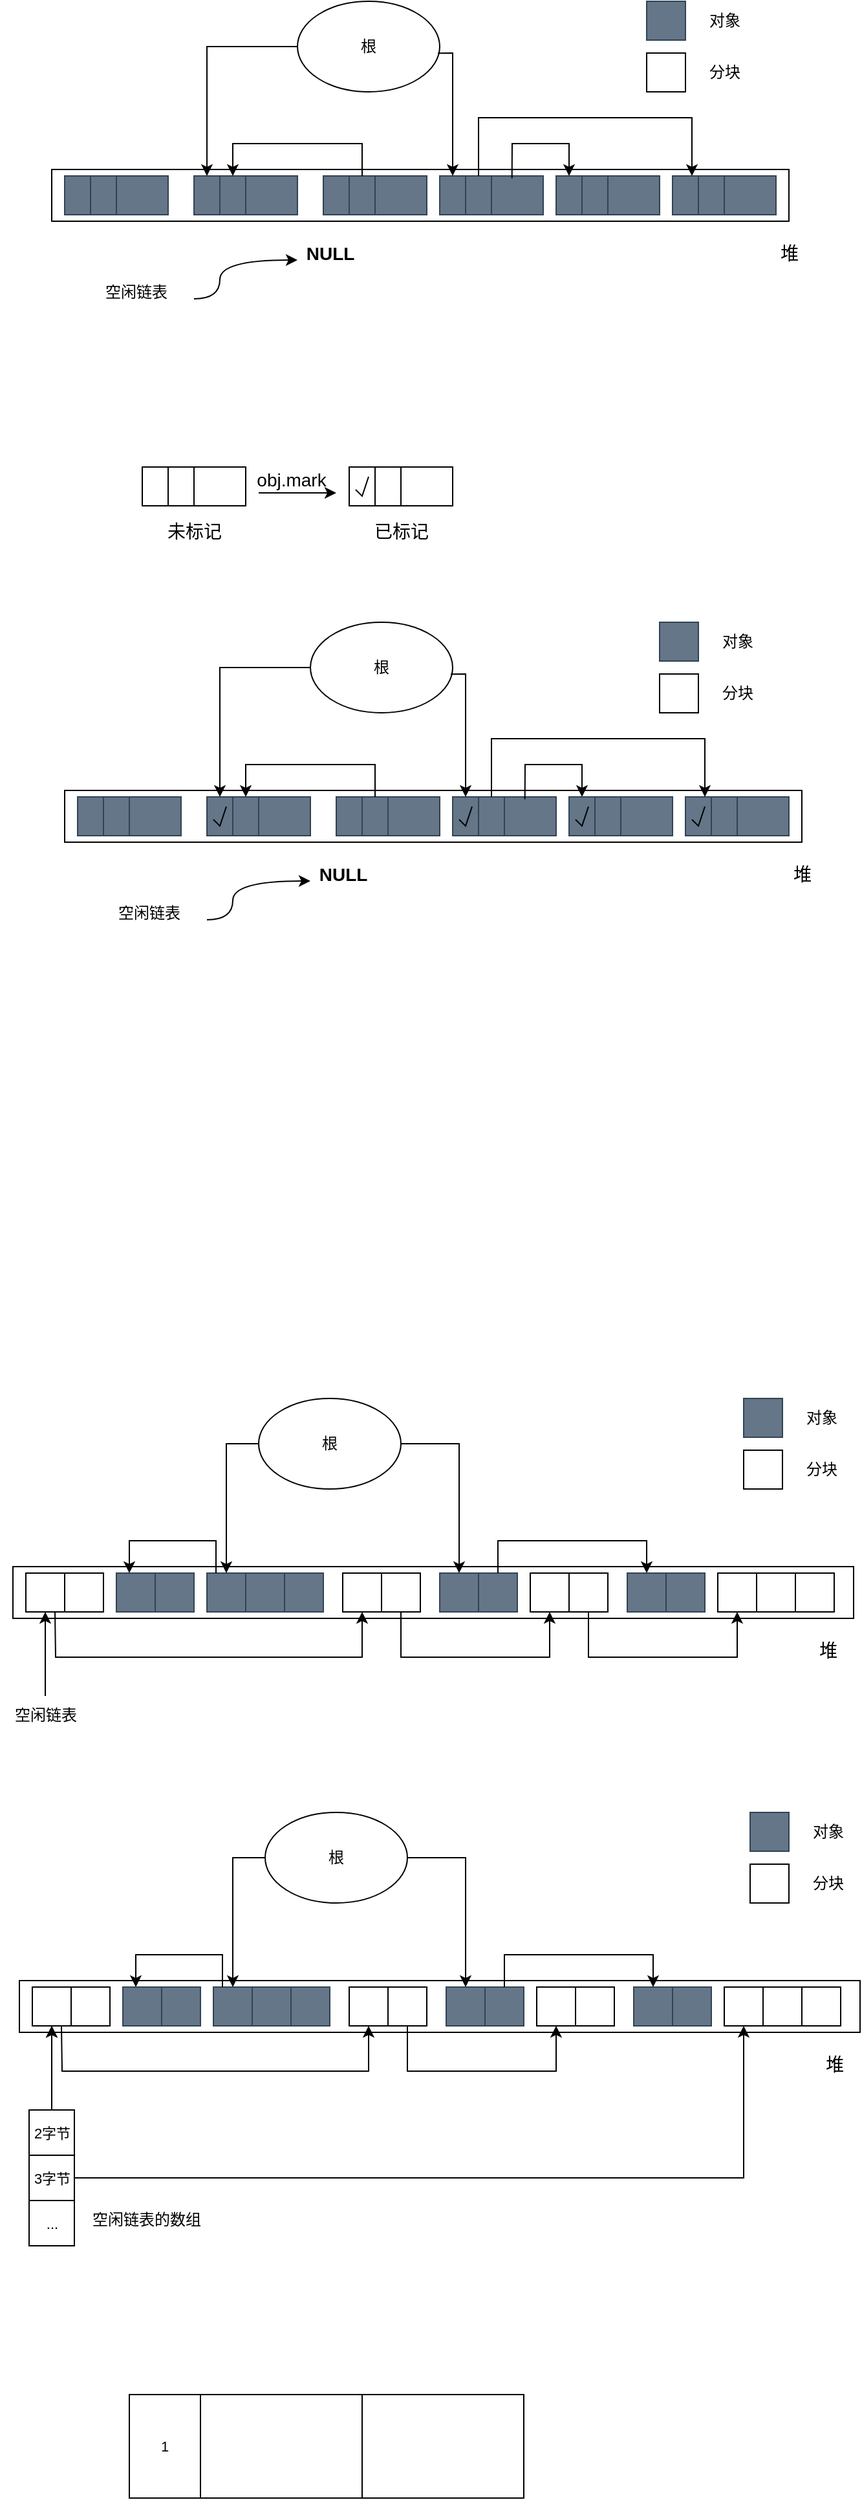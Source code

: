 <mxfile version="20.5.3" type="github">
  <diagram id="RRgYxHHAey1sjHg7hyDt" name="第 1 页">
    <mxGraphModel dx="1195" dy="1233" grid="1" gridSize="10" guides="1" tooltips="1" connect="1" arrows="1" fold="1" page="1" pageScale="1" pageWidth="827" pageHeight="1169" math="0" shadow="0">
      <root>
        <mxCell id="0" />
        <mxCell id="1" parent="0" />
        <mxCell id="UYZATlDddXoYX5fPdjOc-51" value="" style="group" parent="1" vertex="1" connectable="0">
          <mxGeometry x="80" y="330" width="590" height="240" as="geometry" />
        </mxCell>
        <mxCell id="UYZATlDddXoYX5fPdjOc-1" value="根" style="ellipse;whiteSpace=wrap;html=1;" parent="UYZATlDddXoYX5fPdjOc-51" vertex="1">
          <mxGeometry x="190" width="110" height="70" as="geometry" />
        </mxCell>
        <mxCell id="UYZATlDddXoYX5fPdjOc-2" value="" style="rounded=0;whiteSpace=wrap;html=1;" parent="UYZATlDddXoYX5fPdjOc-51" vertex="1">
          <mxGeometry y="130" width="570" height="40" as="geometry" />
        </mxCell>
        <mxCell id="UYZATlDddXoYX5fPdjOc-4" value="" style="rounded=0;whiteSpace=wrap;html=1;fillColor=#647687;fontColor=#ffffff;strokeColor=#314354;" parent="UYZATlDddXoYX5fPdjOc-51" vertex="1">
          <mxGeometry x="40" y="135" width="20" height="30" as="geometry" />
        </mxCell>
        <mxCell id="UYZATlDddXoYX5fPdjOc-6" value="" style="rounded=0;whiteSpace=wrap;html=1;fillColor=#647687;fontColor=#ffffff;strokeColor=#314354;" parent="UYZATlDddXoYX5fPdjOc-51" vertex="1">
          <mxGeometry x="20" y="135" width="20" height="30" as="geometry" />
        </mxCell>
        <mxCell id="UYZATlDddXoYX5fPdjOc-9" value="" style="group" parent="UYZATlDddXoYX5fPdjOc-51" vertex="1" connectable="0">
          <mxGeometry x="10" y="135" width="80" height="30" as="geometry" />
        </mxCell>
        <mxCell id="UYZATlDddXoYX5fPdjOc-5" value="" style="rounded=0;whiteSpace=wrap;html=1;fillColor=#647687;fontColor=#ffffff;strokeColor=#314354;" parent="UYZATlDddXoYX5fPdjOc-9" vertex="1">
          <mxGeometry x="40" width="40" height="30" as="geometry" />
        </mxCell>
        <mxCell id="UYZATlDddXoYX5fPdjOc-7" value="" style="rounded=0;whiteSpace=wrap;html=1;fillColor=#647687;fontColor=#ffffff;strokeColor=#314354;" parent="UYZATlDddXoYX5fPdjOc-9" vertex="1">
          <mxGeometry width="20" height="30" as="geometry" />
        </mxCell>
        <mxCell id="UYZATlDddXoYX5fPdjOc-8" value="" style="rounded=0;whiteSpace=wrap;html=1;fillColor=#647687;fontColor=#ffffff;strokeColor=#314354;" parent="UYZATlDddXoYX5fPdjOc-9" vertex="1">
          <mxGeometry x="20" width="20" height="30" as="geometry" />
        </mxCell>
        <mxCell id="UYZATlDddXoYX5fPdjOc-10" value="" style="group" parent="UYZATlDddXoYX5fPdjOc-51" vertex="1" connectable="0">
          <mxGeometry x="110" y="135" width="80" height="30" as="geometry" />
        </mxCell>
        <mxCell id="UYZATlDddXoYX5fPdjOc-11" value="" style="rounded=0;whiteSpace=wrap;html=1;fillColor=#647687;fontColor=#ffffff;strokeColor=#314354;" parent="UYZATlDddXoYX5fPdjOc-10" vertex="1">
          <mxGeometry x="40" width="40" height="30" as="geometry" />
        </mxCell>
        <mxCell id="UYZATlDddXoYX5fPdjOc-12" value="" style="rounded=0;whiteSpace=wrap;html=1;fillColor=#647687;fontColor=#ffffff;strokeColor=#314354;" parent="UYZATlDddXoYX5fPdjOc-10" vertex="1">
          <mxGeometry width="20" height="30" as="geometry" />
        </mxCell>
        <mxCell id="UYZATlDddXoYX5fPdjOc-13" value="" style="rounded=0;whiteSpace=wrap;html=1;fillColor=#647687;fontColor=#ffffff;strokeColor=#314354;" parent="UYZATlDddXoYX5fPdjOc-10" vertex="1">
          <mxGeometry x="20" width="20" height="30" as="geometry" />
        </mxCell>
        <mxCell id="UYZATlDddXoYX5fPdjOc-15" value="" style="endArrow=classic;html=1;rounded=0;edgeStyle=orthogonalEdgeStyle;entryX=0.5;entryY=0;entryDx=0;entryDy=0;" parent="UYZATlDddXoYX5fPdjOc-51" source="UYZATlDddXoYX5fPdjOc-1" target="UYZATlDddXoYX5fPdjOc-12" edge="1">
          <mxGeometry width="50" height="50" relative="1" as="geometry">
            <mxPoint x="110" y="40" as="sourcePoint" />
            <mxPoint x="100" y="110" as="targetPoint" />
            <Array as="points">
              <mxPoint x="120" y="35" />
            </Array>
          </mxGeometry>
        </mxCell>
        <mxCell id="UYZATlDddXoYX5fPdjOc-16" value="" style="group" parent="UYZATlDddXoYX5fPdjOc-51" vertex="1" connectable="0">
          <mxGeometry x="210" y="135" width="80" height="30" as="geometry" />
        </mxCell>
        <mxCell id="UYZATlDddXoYX5fPdjOc-17" value="" style="rounded=0;whiteSpace=wrap;html=1;fillColor=#647687;fontColor=#ffffff;strokeColor=#314354;" parent="UYZATlDddXoYX5fPdjOc-16" vertex="1">
          <mxGeometry x="40" width="40" height="30" as="geometry" />
        </mxCell>
        <mxCell id="UYZATlDddXoYX5fPdjOc-18" value="" style="rounded=0;whiteSpace=wrap;html=1;fillColor=#647687;fontColor=#ffffff;strokeColor=#314354;" parent="UYZATlDddXoYX5fPdjOc-16" vertex="1">
          <mxGeometry width="20" height="30" as="geometry" />
        </mxCell>
        <mxCell id="UYZATlDddXoYX5fPdjOc-19" value="" style="rounded=0;whiteSpace=wrap;html=1;fillColor=#647687;fontColor=#ffffff;strokeColor=#314354;" parent="UYZATlDddXoYX5fPdjOc-16" vertex="1">
          <mxGeometry x="20" width="20" height="30" as="geometry" />
        </mxCell>
        <mxCell id="UYZATlDddXoYX5fPdjOc-21" value="" style="endArrow=classic;html=1;rounded=0;edgeStyle=orthogonalEdgeStyle;entryX=0.5;entryY=0;entryDx=0;entryDy=0;" parent="UYZATlDddXoYX5fPdjOc-51" target="UYZATlDddXoYX5fPdjOc-13" edge="1">
          <mxGeometry width="50" height="50" relative="1" as="geometry">
            <mxPoint x="240" y="135" as="sourcePoint" />
            <mxPoint x="170" y="80" as="targetPoint" />
            <Array as="points">
              <mxPoint x="240" y="110" />
              <mxPoint x="140" y="110" />
            </Array>
          </mxGeometry>
        </mxCell>
        <mxCell id="UYZATlDddXoYX5fPdjOc-23" value="" style="group" parent="UYZATlDddXoYX5fPdjOc-51" vertex="1" connectable="0">
          <mxGeometry x="300" y="135" width="80" height="30" as="geometry" />
        </mxCell>
        <mxCell id="UYZATlDddXoYX5fPdjOc-24" value="" style="rounded=0;whiteSpace=wrap;html=1;fillColor=#647687;fontColor=#ffffff;strokeColor=#314354;" parent="UYZATlDddXoYX5fPdjOc-23" vertex="1">
          <mxGeometry x="40" width="40" height="30" as="geometry" />
        </mxCell>
        <mxCell id="UYZATlDddXoYX5fPdjOc-25" value="" style="rounded=0;whiteSpace=wrap;html=1;fillColor=#647687;fontColor=#ffffff;strokeColor=#314354;" parent="UYZATlDddXoYX5fPdjOc-23" vertex="1">
          <mxGeometry width="20" height="30" as="geometry" />
        </mxCell>
        <mxCell id="UYZATlDddXoYX5fPdjOc-26" value="" style="rounded=0;whiteSpace=wrap;html=1;fillColor=#647687;fontColor=#ffffff;strokeColor=#314354;" parent="UYZATlDddXoYX5fPdjOc-23" vertex="1">
          <mxGeometry x="20" width="20" height="30" as="geometry" />
        </mxCell>
        <mxCell id="UYZATlDddXoYX5fPdjOc-27" value="" style="endArrow=classic;html=1;rounded=0;exitX=0.988;exitY=0.573;exitDx=0;exitDy=0;exitPerimeter=0;entryX=0.5;entryY=0;entryDx=0;entryDy=0;" parent="UYZATlDddXoYX5fPdjOc-51" source="UYZATlDddXoYX5fPdjOc-1" target="UYZATlDddXoYX5fPdjOc-25" edge="1">
          <mxGeometry width="50" height="50" relative="1" as="geometry">
            <mxPoint x="300" y="40" as="sourcePoint" />
            <mxPoint x="340" y="120" as="targetPoint" />
            <Array as="points">
              <mxPoint x="310" y="40" />
            </Array>
          </mxGeometry>
        </mxCell>
        <mxCell id="UYZATlDddXoYX5fPdjOc-29" value="" style="group" parent="UYZATlDddXoYX5fPdjOc-51" vertex="1" connectable="0">
          <mxGeometry x="390" y="135" width="80" height="30" as="geometry" />
        </mxCell>
        <mxCell id="UYZATlDddXoYX5fPdjOc-30" value="" style="rounded=0;whiteSpace=wrap;html=1;fillColor=#647687;fontColor=#ffffff;strokeColor=#314354;" parent="UYZATlDddXoYX5fPdjOc-29" vertex="1">
          <mxGeometry x="40" width="40" height="30" as="geometry" />
        </mxCell>
        <mxCell id="UYZATlDddXoYX5fPdjOc-31" value="" style="rounded=0;whiteSpace=wrap;html=1;fillColor=#647687;fontColor=#ffffff;strokeColor=#314354;" parent="UYZATlDddXoYX5fPdjOc-29" vertex="1">
          <mxGeometry width="20" height="30" as="geometry" />
        </mxCell>
        <mxCell id="UYZATlDddXoYX5fPdjOc-32" value="" style="rounded=0;whiteSpace=wrap;html=1;fillColor=#647687;fontColor=#ffffff;strokeColor=#314354;" parent="UYZATlDddXoYX5fPdjOc-29" vertex="1">
          <mxGeometry x="20" width="20" height="30" as="geometry" />
        </mxCell>
        <mxCell id="UYZATlDddXoYX5fPdjOc-33" value="" style="endArrow=classic;html=1;rounded=0;exitX=0.396;exitY=0.057;exitDx=0;exitDy=0;exitPerimeter=0;" parent="UYZATlDddXoYX5fPdjOc-51" source="UYZATlDddXoYX5fPdjOc-24" target="UYZATlDddXoYX5fPdjOc-31" edge="1">
          <mxGeometry width="50" height="50" relative="1" as="geometry">
            <mxPoint x="350" y="120" as="sourcePoint" />
            <mxPoint x="420" y="110" as="targetPoint" />
            <Array as="points">
              <mxPoint x="356" y="110" />
              <mxPoint x="400" y="110" />
            </Array>
          </mxGeometry>
        </mxCell>
        <mxCell id="UYZATlDddXoYX5fPdjOc-36" value="" style="group" parent="UYZATlDddXoYX5fPdjOc-51" vertex="1" connectable="0">
          <mxGeometry x="480" y="135" width="80" height="30" as="geometry" />
        </mxCell>
        <mxCell id="UYZATlDddXoYX5fPdjOc-37" value="" style="rounded=0;whiteSpace=wrap;html=1;fillColor=#647687;fontColor=#ffffff;strokeColor=#314354;" parent="UYZATlDddXoYX5fPdjOc-36" vertex="1">
          <mxGeometry x="40" width="40" height="30" as="geometry" />
        </mxCell>
        <mxCell id="UYZATlDddXoYX5fPdjOc-38" value="" style="rounded=0;whiteSpace=wrap;html=1;fillColor=#647687;fontColor=#ffffff;strokeColor=#314354;" parent="UYZATlDddXoYX5fPdjOc-36" vertex="1">
          <mxGeometry width="20" height="30" as="geometry" />
        </mxCell>
        <mxCell id="UYZATlDddXoYX5fPdjOc-39" value="" style="rounded=0;whiteSpace=wrap;html=1;fillColor=#647687;fontColor=#ffffff;strokeColor=#314354;" parent="UYZATlDddXoYX5fPdjOc-36" vertex="1">
          <mxGeometry x="20" width="20" height="30" as="geometry" />
        </mxCell>
        <mxCell id="UYZATlDddXoYX5fPdjOc-40" value="" style="endArrow=classic;html=1;rounded=0;exitX=0.5;exitY=0;exitDx=0;exitDy=0;entryX=0.75;entryY=0;entryDx=0;entryDy=0;" parent="UYZATlDddXoYX5fPdjOc-51" source="UYZATlDddXoYX5fPdjOc-26" target="UYZATlDddXoYX5fPdjOc-38" edge="1">
          <mxGeometry width="50" height="50" relative="1" as="geometry">
            <mxPoint x="330" y="110" as="sourcePoint" />
            <mxPoint x="500" y="90" as="targetPoint" />
            <Array as="points">
              <mxPoint x="330" y="90" />
              <mxPoint x="495" y="90" />
            </Array>
          </mxGeometry>
        </mxCell>
        <mxCell id="UYZATlDddXoYX5fPdjOc-41" value="" style="whiteSpace=wrap;html=1;aspect=fixed;fillColor=#647687;fontColor=#ffffff;strokeColor=#314354;" parent="UYZATlDddXoYX5fPdjOc-51" vertex="1">
          <mxGeometry x="460" width="30" height="30" as="geometry" />
        </mxCell>
        <mxCell id="UYZATlDddXoYX5fPdjOc-42" value="" style="whiteSpace=wrap;html=1;aspect=fixed;" parent="UYZATlDddXoYX5fPdjOc-51" vertex="1">
          <mxGeometry x="460" y="40" width="30" height="30" as="geometry" />
        </mxCell>
        <mxCell id="UYZATlDddXoYX5fPdjOc-43" value="对象" style="text;html=1;align=center;verticalAlign=middle;resizable=0;points=[];autosize=1;strokeColor=none;fillColor=none;" parent="UYZATlDddXoYX5fPdjOc-51" vertex="1">
          <mxGeometry x="495" width="50" height="30" as="geometry" />
        </mxCell>
        <mxCell id="UYZATlDddXoYX5fPdjOc-44" value="分块" style="text;html=1;align=center;verticalAlign=middle;resizable=0;points=[];autosize=1;strokeColor=none;fillColor=none;" parent="UYZATlDddXoYX5fPdjOc-51" vertex="1">
          <mxGeometry x="495" y="40" width="50" height="30" as="geometry" />
        </mxCell>
        <mxCell id="UYZATlDddXoYX5fPdjOc-45" value="空闲链表" style="text;html=1;align=center;verticalAlign=middle;resizable=0;points=[];autosize=1;strokeColor=none;fillColor=none;" parent="UYZATlDddXoYX5fPdjOc-51" vertex="1">
          <mxGeometry x="30" y="210" width="70" height="30" as="geometry" />
        </mxCell>
        <mxCell id="UYZATlDddXoYX5fPdjOc-48" value="" style="endArrow=classic;html=1;rounded=0;edgeStyle=orthogonalEdgeStyle;curved=1;" parent="UYZATlDddXoYX5fPdjOc-51" edge="1">
          <mxGeometry width="50" height="50" relative="1" as="geometry">
            <mxPoint x="110" y="230" as="sourcePoint" />
            <mxPoint x="190" y="200" as="targetPoint" />
            <Array as="points">
              <mxPoint x="130" y="230" />
              <mxPoint x="130" y="200" />
            </Array>
          </mxGeometry>
        </mxCell>
        <mxCell id="UYZATlDddXoYX5fPdjOc-49" value="NULL" style="text;html=1;align=center;verticalAlign=middle;resizable=0;points=[];autosize=1;strokeColor=none;fillColor=none;fontSize=14;fontStyle=1" parent="UYZATlDddXoYX5fPdjOc-51" vertex="1">
          <mxGeometry x="185" y="180" width="60" height="30" as="geometry" />
        </mxCell>
        <mxCell id="UYZATlDddXoYX5fPdjOc-50" value="堆" style="text;html=1;align=center;verticalAlign=middle;resizable=0;points=[];autosize=1;strokeColor=none;fillColor=none;fontSize=14;" parent="UYZATlDddXoYX5fPdjOc-51" vertex="1">
          <mxGeometry x="550" y="180" width="40" height="30" as="geometry" />
        </mxCell>
        <mxCell id="UYZATlDddXoYX5fPdjOc-54" value="" style="group" parent="1" vertex="1" connectable="0">
          <mxGeometry x="150" y="690" width="80" height="30" as="geometry" />
        </mxCell>
        <mxCell id="UYZATlDddXoYX5fPdjOc-55" value="" style="rounded=0;whiteSpace=wrap;html=1;" parent="UYZATlDddXoYX5fPdjOc-54" vertex="1">
          <mxGeometry x="40" width="40" height="30" as="geometry" />
        </mxCell>
        <mxCell id="UYZATlDddXoYX5fPdjOc-56" value="" style="rounded=0;whiteSpace=wrap;html=1;" parent="UYZATlDddXoYX5fPdjOc-54" vertex="1">
          <mxGeometry width="20" height="30" as="geometry" />
        </mxCell>
        <mxCell id="UYZATlDddXoYX5fPdjOc-57" value="" style="rounded=0;whiteSpace=wrap;html=1;" parent="UYZATlDddXoYX5fPdjOc-54" vertex="1">
          <mxGeometry x="20" width="20" height="30" as="geometry" />
        </mxCell>
        <mxCell id="UYZATlDddXoYX5fPdjOc-58" value="" style="group" parent="1" vertex="1" connectable="0">
          <mxGeometry x="310" y="690" width="80" height="30" as="geometry" />
        </mxCell>
        <mxCell id="UYZATlDddXoYX5fPdjOc-59" value="" style="rounded=0;whiteSpace=wrap;html=1;" parent="UYZATlDddXoYX5fPdjOc-58" vertex="1">
          <mxGeometry x="40" width="40" height="30" as="geometry" />
        </mxCell>
        <mxCell id="UYZATlDddXoYX5fPdjOc-60" value="" style="rounded=0;whiteSpace=wrap;html=1;" parent="UYZATlDddXoYX5fPdjOc-58" vertex="1">
          <mxGeometry width="20" height="30" as="geometry" />
        </mxCell>
        <mxCell id="UYZATlDddXoYX5fPdjOc-61" value="" style="rounded=0;whiteSpace=wrap;html=1;" parent="UYZATlDddXoYX5fPdjOc-58" vertex="1">
          <mxGeometry x="20" width="20" height="30" as="geometry" />
        </mxCell>
        <mxCell id="UYZATlDddXoYX5fPdjOc-71" value="" style="endArrow=none;html=1;rounded=0;fontSize=14;" parent="UYZATlDddXoYX5fPdjOc-58" edge="1">
          <mxGeometry width="50" height="50" relative="1" as="geometry">
            <mxPoint x="5" y="17.5" as="sourcePoint" />
            <mxPoint x="15" y="7.5" as="targetPoint" />
            <Array as="points">
              <mxPoint x="10" y="22.5" />
            </Array>
          </mxGeometry>
        </mxCell>
        <mxCell id="UYZATlDddXoYX5fPdjOc-64" value="" style="endArrow=classic;html=1;rounded=0;fontSize=14;curved=1;" parent="1" edge="1">
          <mxGeometry width="50" height="50" relative="1" as="geometry">
            <mxPoint x="240" y="710" as="sourcePoint" />
            <mxPoint x="300" y="710" as="targetPoint" />
          </mxGeometry>
        </mxCell>
        <mxCell id="UYZATlDddXoYX5fPdjOc-65" value="obj.mark" style="text;html=1;align=center;verticalAlign=middle;resizable=0;points=[];autosize=1;strokeColor=none;fillColor=none;fontSize=14;" parent="1" vertex="1">
          <mxGeometry x="225" y="685" width="80" height="30" as="geometry" />
        </mxCell>
        <mxCell id="UYZATlDddXoYX5fPdjOc-78" value="未标记" style="text;html=1;align=center;verticalAlign=middle;resizable=0;points=[];autosize=1;strokeColor=none;fillColor=none;fontSize=14;fontFamily=Helvetica;fontColor=default;" parent="1" vertex="1">
          <mxGeometry x="155" y="725" width="70" height="30" as="geometry" />
        </mxCell>
        <mxCell id="UYZATlDddXoYX5fPdjOc-79" value="已标记" style="text;html=1;align=center;verticalAlign=middle;resizable=0;points=[];autosize=1;strokeColor=none;fillColor=none;fontSize=14;fontFamily=Helvetica;fontColor=default;" parent="1" vertex="1">
          <mxGeometry x="315" y="725" width="70" height="30" as="geometry" />
        </mxCell>
        <mxCell id="UYZATlDddXoYX5fPdjOc-80" value="" style="group" parent="1" vertex="1" connectable="0">
          <mxGeometry x="90" y="810" width="590" height="240" as="geometry" />
        </mxCell>
        <mxCell id="UYZATlDddXoYX5fPdjOc-81" value="根" style="ellipse;whiteSpace=wrap;html=1;" parent="UYZATlDddXoYX5fPdjOc-80" vertex="1">
          <mxGeometry x="190" width="110" height="70" as="geometry" />
        </mxCell>
        <mxCell id="UYZATlDddXoYX5fPdjOc-82" value="" style="rounded=0;whiteSpace=wrap;html=1;" parent="UYZATlDddXoYX5fPdjOc-80" vertex="1">
          <mxGeometry y="130" width="570" height="40" as="geometry" />
        </mxCell>
        <mxCell id="UYZATlDddXoYX5fPdjOc-83" value="" style="rounded=0;whiteSpace=wrap;html=1;fillColor=#647687;fontColor=#ffffff;strokeColor=#314354;" parent="UYZATlDddXoYX5fPdjOc-80" vertex="1">
          <mxGeometry x="40" y="135" width="20" height="30" as="geometry" />
        </mxCell>
        <mxCell id="UYZATlDddXoYX5fPdjOc-84" value="" style="rounded=0;whiteSpace=wrap;html=1;fillColor=#647687;fontColor=#ffffff;strokeColor=#314354;" parent="UYZATlDddXoYX5fPdjOc-80" vertex="1">
          <mxGeometry x="20" y="135" width="20" height="30" as="geometry" />
        </mxCell>
        <mxCell id="UYZATlDddXoYX5fPdjOc-85" value="" style="group" parent="UYZATlDddXoYX5fPdjOc-80" vertex="1" connectable="0">
          <mxGeometry x="10" y="135" width="80" height="30" as="geometry" />
        </mxCell>
        <mxCell id="UYZATlDddXoYX5fPdjOc-86" value="" style="rounded=0;whiteSpace=wrap;html=1;fillColor=#647687;fontColor=#ffffff;strokeColor=#314354;" parent="UYZATlDddXoYX5fPdjOc-85" vertex="1">
          <mxGeometry x="40" width="40" height="30" as="geometry" />
        </mxCell>
        <mxCell id="UYZATlDddXoYX5fPdjOc-87" value="" style="rounded=0;whiteSpace=wrap;html=1;fillColor=#647687;fontColor=#ffffff;strokeColor=#314354;" parent="UYZATlDddXoYX5fPdjOc-85" vertex="1">
          <mxGeometry width="20" height="30" as="geometry" />
        </mxCell>
        <mxCell id="UYZATlDddXoYX5fPdjOc-88" value="" style="rounded=0;whiteSpace=wrap;html=1;fillColor=#647687;fontColor=#ffffff;strokeColor=#314354;" parent="UYZATlDddXoYX5fPdjOc-85" vertex="1">
          <mxGeometry x="20" width="20" height="30" as="geometry" />
        </mxCell>
        <mxCell id="UYZATlDddXoYX5fPdjOc-89" value="" style="group" parent="UYZATlDddXoYX5fPdjOc-80" vertex="1" connectable="0">
          <mxGeometry x="110" y="135" width="80" height="30" as="geometry" />
        </mxCell>
        <mxCell id="UYZATlDddXoYX5fPdjOc-90" value="" style="rounded=0;whiteSpace=wrap;html=1;fillColor=#647687;fontColor=#ffffff;strokeColor=#314354;" parent="UYZATlDddXoYX5fPdjOc-89" vertex="1">
          <mxGeometry x="40" width="40" height="30" as="geometry" />
        </mxCell>
        <mxCell id="UYZATlDddXoYX5fPdjOc-91" value="" style="rounded=0;whiteSpace=wrap;html=1;fillColor=#647687;fontColor=#ffffff;strokeColor=#314354;" parent="UYZATlDddXoYX5fPdjOc-89" vertex="1">
          <mxGeometry width="20" height="30" as="geometry" />
        </mxCell>
        <mxCell id="UYZATlDddXoYX5fPdjOc-92" value="" style="rounded=0;whiteSpace=wrap;html=1;fillColor=#647687;fontColor=#ffffff;strokeColor=#314354;" parent="UYZATlDddXoYX5fPdjOc-89" vertex="1">
          <mxGeometry x="20" width="20" height="30" as="geometry" />
        </mxCell>
        <mxCell id="UYZATlDddXoYX5fPdjOc-165" value="" style="endArrow=none;html=1;rounded=0;fontSize=14;" parent="UYZATlDddXoYX5fPdjOc-89" edge="1">
          <mxGeometry width="50" height="50" relative="1" as="geometry">
            <mxPoint x="5" y="17.5" as="sourcePoint" />
            <mxPoint x="15" y="7.5" as="targetPoint" />
            <Array as="points">
              <mxPoint x="10" y="22.5" />
            </Array>
          </mxGeometry>
        </mxCell>
        <mxCell id="UYZATlDddXoYX5fPdjOc-93" value="" style="endArrow=classic;html=1;rounded=0;edgeStyle=orthogonalEdgeStyle;entryX=0.5;entryY=0;entryDx=0;entryDy=0;" parent="UYZATlDddXoYX5fPdjOc-80" source="UYZATlDddXoYX5fPdjOc-81" target="UYZATlDddXoYX5fPdjOc-91" edge="1">
          <mxGeometry width="50" height="50" relative="1" as="geometry">
            <mxPoint x="110" y="40" as="sourcePoint" />
            <mxPoint x="100" y="110" as="targetPoint" />
            <Array as="points">
              <mxPoint x="120" y="35" />
            </Array>
          </mxGeometry>
        </mxCell>
        <mxCell id="UYZATlDddXoYX5fPdjOc-94" value="" style="group" parent="UYZATlDddXoYX5fPdjOc-80" vertex="1" connectable="0">
          <mxGeometry x="210" y="135" width="80" height="30" as="geometry" />
        </mxCell>
        <mxCell id="UYZATlDddXoYX5fPdjOc-95" value="" style="rounded=0;whiteSpace=wrap;html=1;fillColor=#647687;fontColor=#ffffff;strokeColor=#314354;" parent="UYZATlDddXoYX5fPdjOc-94" vertex="1">
          <mxGeometry x="40" width="40" height="30" as="geometry" />
        </mxCell>
        <mxCell id="UYZATlDddXoYX5fPdjOc-96" value="" style="rounded=0;whiteSpace=wrap;html=1;fillColor=#647687;fontColor=#ffffff;strokeColor=#314354;" parent="UYZATlDddXoYX5fPdjOc-94" vertex="1">
          <mxGeometry width="20" height="30" as="geometry" />
        </mxCell>
        <mxCell id="UYZATlDddXoYX5fPdjOc-97" value="" style="rounded=0;whiteSpace=wrap;html=1;fillColor=#647687;fontColor=#ffffff;strokeColor=#314354;" parent="UYZATlDddXoYX5fPdjOc-94" vertex="1">
          <mxGeometry x="20" width="20" height="30" as="geometry" />
        </mxCell>
        <mxCell id="UYZATlDddXoYX5fPdjOc-98" value="" style="endArrow=classic;html=1;rounded=0;edgeStyle=orthogonalEdgeStyle;entryX=0.5;entryY=0;entryDx=0;entryDy=0;" parent="UYZATlDddXoYX5fPdjOc-80" target="UYZATlDddXoYX5fPdjOc-92" edge="1">
          <mxGeometry width="50" height="50" relative="1" as="geometry">
            <mxPoint x="240" y="135" as="sourcePoint" />
            <mxPoint x="170" y="80" as="targetPoint" />
            <Array as="points">
              <mxPoint x="240" y="110" />
              <mxPoint x="140" y="110" />
            </Array>
          </mxGeometry>
        </mxCell>
        <mxCell id="UYZATlDddXoYX5fPdjOc-99" value="" style="group" parent="UYZATlDddXoYX5fPdjOc-80" vertex="1" connectable="0">
          <mxGeometry x="300" y="135" width="80" height="30" as="geometry" />
        </mxCell>
        <mxCell id="UYZATlDddXoYX5fPdjOc-100" value="" style="rounded=0;whiteSpace=wrap;html=1;fillColor=#647687;fontColor=#ffffff;strokeColor=#314354;" parent="UYZATlDddXoYX5fPdjOc-99" vertex="1">
          <mxGeometry x="40" width="40" height="30" as="geometry" />
        </mxCell>
        <mxCell id="UYZATlDddXoYX5fPdjOc-101" value="" style="rounded=0;whiteSpace=wrap;html=1;fillColor=#647687;fontColor=#ffffff;strokeColor=#314354;" parent="UYZATlDddXoYX5fPdjOc-99" vertex="1">
          <mxGeometry width="20" height="30" as="geometry" />
        </mxCell>
        <mxCell id="UYZATlDddXoYX5fPdjOc-102" value="" style="rounded=0;whiteSpace=wrap;html=1;fillColor=#647687;fontColor=#ffffff;strokeColor=#314354;" parent="UYZATlDddXoYX5fPdjOc-99" vertex="1">
          <mxGeometry x="20" width="20" height="30" as="geometry" />
        </mxCell>
        <mxCell id="UYZATlDddXoYX5fPdjOc-168" value="" style="endArrow=none;html=1;rounded=0;fontSize=14;" parent="UYZATlDddXoYX5fPdjOc-99" edge="1">
          <mxGeometry width="50" height="50" relative="1" as="geometry">
            <mxPoint x="5" y="17.5" as="sourcePoint" />
            <mxPoint x="15" y="7.5" as="targetPoint" />
            <Array as="points">
              <mxPoint x="10" y="22.5" />
            </Array>
          </mxGeometry>
        </mxCell>
        <mxCell id="UYZATlDddXoYX5fPdjOc-103" value="" style="endArrow=classic;html=1;rounded=0;exitX=0.988;exitY=0.573;exitDx=0;exitDy=0;exitPerimeter=0;entryX=0.5;entryY=0;entryDx=0;entryDy=0;" parent="UYZATlDddXoYX5fPdjOc-80" source="UYZATlDddXoYX5fPdjOc-81" target="UYZATlDddXoYX5fPdjOc-101" edge="1">
          <mxGeometry width="50" height="50" relative="1" as="geometry">
            <mxPoint x="300" y="40" as="sourcePoint" />
            <mxPoint x="340" y="120" as="targetPoint" />
            <Array as="points">
              <mxPoint x="310" y="40" />
            </Array>
          </mxGeometry>
        </mxCell>
        <mxCell id="UYZATlDddXoYX5fPdjOc-104" value="" style="group" parent="UYZATlDddXoYX5fPdjOc-80" vertex="1" connectable="0">
          <mxGeometry x="390" y="135" width="80" height="30" as="geometry" />
        </mxCell>
        <mxCell id="UYZATlDddXoYX5fPdjOc-105" value="" style="rounded=0;whiteSpace=wrap;html=1;fillColor=#647687;fontColor=#ffffff;strokeColor=#314354;" parent="UYZATlDddXoYX5fPdjOc-104" vertex="1">
          <mxGeometry x="40" width="40" height="30" as="geometry" />
        </mxCell>
        <mxCell id="UYZATlDddXoYX5fPdjOc-106" value="" style="rounded=0;whiteSpace=wrap;html=1;fillColor=#647687;fontColor=#ffffff;strokeColor=#314354;" parent="UYZATlDddXoYX5fPdjOc-104" vertex="1">
          <mxGeometry width="20" height="30" as="geometry" />
        </mxCell>
        <mxCell id="UYZATlDddXoYX5fPdjOc-107" value="" style="rounded=0;whiteSpace=wrap;html=1;fillColor=#647687;fontColor=#ffffff;strokeColor=#314354;" parent="UYZATlDddXoYX5fPdjOc-104" vertex="1">
          <mxGeometry x="20" width="20" height="30" as="geometry" />
        </mxCell>
        <mxCell id="UYZATlDddXoYX5fPdjOc-169" value="" style="endArrow=none;html=1;rounded=0;fontSize=14;" parent="UYZATlDddXoYX5fPdjOc-104" edge="1">
          <mxGeometry width="50" height="50" relative="1" as="geometry">
            <mxPoint x="5" y="17.5" as="sourcePoint" />
            <mxPoint x="15" y="7.5" as="targetPoint" />
            <Array as="points">
              <mxPoint x="10" y="22.5" />
            </Array>
          </mxGeometry>
        </mxCell>
        <mxCell id="UYZATlDddXoYX5fPdjOc-108" value="" style="endArrow=classic;html=1;rounded=0;exitX=0.396;exitY=0.057;exitDx=0;exitDy=0;exitPerimeter=0;" parent="UYZATlDddXoYX5fPdjOc-80" source="UYZATlDddXoYX5fPdjOc-100" target="UYZATlDddXoYX5fPdjOc-106" edge="1">
          <mxGeometry width="50" height="50" relative="1" as="geometry">
            <mxPoint x="350" y="120" as="sourcePoint" />
            <mxPoint x="420" y="110" as="targetPoint" />
            <Array as="points">
              <mxPoint x="356" y="110" />
              <mxPoint x="400" y="110" />
            </Array>
          </mxGeometry>
        </mxCell>
        <mxCell id="UYZATlDddXoYX5fPdjOc-109" value="" style="group" parent="UYZATlDddXoYX5fPdjOc-80" vertex="1" connectable="0">
          <mxGeometry x="480" y="135" width="80" height="30" as="geometry" />
        </mxCell>
        <mxCell id="UYZATlDddXoYX5fPdjOc-110" value="" style="rounded=0;whiteSpace=wrap;html=1;fillColor=#647687;fontColor=#ffffff;strokeColor=#314354;" parent="UYZATlDddXoYX5fPdjOc-109" vertex="1">
          <mxGeometry x="40" width="40" height="30" as="geometry" />
        </mxCell>
        <mxCell id="UYZATlDddXoYX5fPdjOc-111" value="" style="rounded=0;whiteSpace=wrap;html=1;fillColor=#647687;fontColor=#ffffff;strokeColor=#314354;" parent="UYZATlDddXoYX5fPdjOc-109" vertex="1">
          <mxGeometry width="20" height="30" as="geometry" />
        </mxCell>
        <mxCell id="UYZATlDddXoYX5fPdjOc-112" value="" style="rounded=0;whiteSpace=wrap;html=1;fillColor=#647687;fontColor=#ffffff;strokeColor=#314354;" parent="UYZATlDddXoYX5fPdjOc-109" vertex="1">
          <mxGeometry x="20" width="20" height="30" as="geometry" />
        </mxCell>
        <mxCell id="UYZATlDddXoYX5fPdjOc-171" value="" style="endArrow=none;html=1;rounded=0;fontSize=14;" parent="UYZATlDddXoYX5fPdjOc-109" edge="1">
          <mxGeometry width="50" height="50" relative="1" as="geometry">
            <mxPoint x="5" y="17.5" as="sourcePoint" />
            <mxPoint x="15" y="7.5" as="targetPoint" />
            <Array as="points">
              <mxPoint x="10" y="22.5" />
            </Array>
          </mxGeometry>
        </mxCell>
        <mxCell id="UYZATlDddXoYX5fPdjOc-113" value="" style="endArrow=classic;html=1;rounded=0;exitX=0.5;exitY=0;exitDx=0;exitDy=0;entryX=0.75;entryY=0;entryDx=0;entryDy=0;" parent="UYZATlDddXoYX5fPdjOc-80" source="UYZATlDddXoYX5fPdjOc-102" target="UYZATlDddXoYX5fPdjOc-111" edge="1">
          <mxGeometry width="50" height="50" relative="1" as="geometry">
            <mxPoint x="330" y="110" as="sourcePoint" />
            <mxPoint x="500" y="90" as="targetPoint" />
            <Array as="points">
              <mxPoint x="330" y="90" />
              <mxPoint x="495" y="90" />
            </Array>
          </mxGeometry>
        </mxCell>
        <mxCell id="UYZATlDddXoYX5fPdjOc-114" value="" style="whiteSpace=wrap;html=1;aspect=fixed;fillColor=#647687;fontColor=#ffffff;strokeColor=#314354;" parent="UYZATlDddXoYX5fPdjOc-80" vertex="1">
          <mxGeometry x="460" width="30" height="30" as="geometry" />
        </mxCell>
        <mxCell id="UYZATlDddXoYX5fPdjOc-115" value="" style="whiteSpace=wrap;html=1;aspect=fixed;" parent="UYZATlDddXoYX5fPdjOc-80" vertex="1">
          <mxGeometry x="460" y="40" width="30" height="30" as="geometry" />
        </mxCell>
        <mxCell id="UYZATlDddXoYX5fPdjOc-116" value="对象" style="text;html=1;align=center;verticalAlign=middle;resizable=0;points=[];autosize=1;strokeColor=none;fillColor=none;" parent="UYZATlDddXoYX5fPdjOc-80" vertex="1">
          <mxGeometry x="495" width="50" height="30" as="geometry" />
        </mxCell>
        <mxCell id="UYZATlDddXoYX5fPdjOc-117" value="分块" style="text;html=1;align=center;verticalAlign=middle;resizable=0;points=[];autosize=1;strokeColor=none;fillColor=none;" parent="UYZATlDddXoYX5fPdjOc-80" vertex="1">
          <mxGeometry x="495" y="40" width="50" height="30" as="geometry" />
        </mxCell>
        <mxCell id="UYZATlDddXoYX5fPdjOc-118" value="空闲链表" style="text;html=1;align=center;verticalAlign=middle;resizable=0;points=[];autosize=1;strokeColor=none;fillColor=none;" parent="UYZATlDddXoYX5fPdjOc-80" vertex="1">
          <mxGeometry x="30" y="210" width="70" height="30" as="geometry" />
        </mxCell>
        <mxCell id="UYZATlDddXoYX5fPdjOc-119" value="" style="endArrow=classic;html=1;rounded=0;edgeStyle=orthogonalEdgeStyle;curved=1;" parent="UYZATlDddXoYX5fPdjOc-80" edge="1">
          <mxGeometry width="50" height="50" relative="1" as="geometry">
            <mxPoint x="110" y="230" as="sourcePoint" />
            <mxPoint x="190" y="200" as="targetPoint" />
            <Array as="points">
              <mxPoint x="130" y="230" />
              <mxPoint x="130" y="200" />
            </Array>
          </mxGeometry>
        </mxCell>
        <mxCell id="UYZATlDddXoYX5fPdjOc-120" value="NULL" style="text;html=1;align=center;verticalAlign=middle;resizable=0;points=[];autosize=1;strokeColor=none;fillColor=none;fontSize=14;fontStyle=1" parent="UYZATlDddXoYX5fPdjOc-80" vertex="1">
          <mxGeometry x="185" y="180" width="60" height="30" as="geometry" />
        </mxCell>
        <mxCell id="UYZATlDddXoYX5fPdjOc-121" value="堆" style="text;html=1;align=center;verticalAlign=middle;resizable=0;points=[];autosize=1;strokeColor=none;fillColor=none;fontSize=14;" parent="UYZATlDddXoYX5fPdjOc-80" vertex="1">
          <mxGeometry x="550" y="180" width="40" height="30" as="geometry" />
        </mxCell>
        <mxCell id="Y4ocXsX5B76MQ6392rCG-85" value="" style="group" vertex="1" connectable="0" parent="1">
          <mxGeometry x="40" y="1410" width="660" height="260" as="geometry" />
        </mxCell>
        <mxCell id="Y4ocXsX5B76MQ6392rCG-2" value="根" style="ellipse;whiteSpace=wrap;html=1;" vertex="1" parent="Y4ocXsX5B76MQ6392rCG-85">
          <mxGeometry x="200" width="110" height="70" as="geometry" />
        </mxCell>
        <mxCell id="Y4ocXsX5B76MQ6392rCG-3" value="" style="rounded=0;whiteSpace=wrap;html=1;" vertex="1" parent="Y4ocXsX5B76MQ6392rCG-85">
          <mxGeometry x="10" y="130" width="650" height="40" as="geometry" />
        </mxCell>
        <mxCell id="Y4ocXsX5B76MQ6392rCG-4" value="" style="rounded=0;whiteSpace=wrap;html=1;" vertex="1" parent="Y4ocXsX5B76MQ6392rCG-85">
          <mxGeometry x="50" y="135" width="30" height="30" as="geometry" />
        </mxCell>
        <mxCell id="Y4ocXsX5B76MQ6392rCG-5" value="" style="rounded=0;whiteSpace=wrap;html=1;" vertex="1" parent="Y4ocXsX5B76MQ6392rCG-85">
          <mxGeometry x="20" y="135" width="30" height="30" as="geometry" />
        </mxCell>
        <mxCell id="Y4ocXsX5B76MQ6392rCG-35" value="" style="whiteSpace=wrap;html=1;aspect=fixed;fillColor=#647687;fontColor=#ffffff;strokeColor=#314354;" vertex="1" parent="Y4ocXsX5B76MQ6392rCG-85">
          <mxGeometry x="575" width="30" height="30" as="geometry" />
        </mxCell>
        <mxCell id="Y4ocXsX5B76MQ6392rCG-36" value="" style="whiteSpace=wrap;html=1;aspect=fixed;" vertex="1" parent="Y4ocXsX5B76MQ6392rCG-85">
          <mxGeometry x="575" y="40" width="30" height="30" as="geometry" />
        </mxCell>
        <mxCell id="Y4ocXsX5B76MQ6392rCG-37" value="对象" style="text;html=1;align=center;verticalAlign=middle;resizable=0;points=[];autosize=1;strokeColor=none;fillColor=none;" vertex="1" parent="Y4ocXsX5B76MQ6392rCG-85">
          <mxGeometry x="610" width="50" height="30" as="geometry" />
        </mxCell>
        <mxCell id="Y4ocXsX5B76MQ6392rCG-38" value="分块" style="text;html=1;align=center;verticalAlign=middle;resizable=0;points=[];autosize=1;strokeColor=none;fillColor=none;" vertex="1" parent="Y4ocXsX5B76MQ6392rCG-85">
          <mxGeometry x="610" y="40" width="50" height="30" as="geometry" />
        </mxCell>
        <mxCell id="Y4ocXsX5B76MQ6392rCG-70" value="" style="edgeStyle=orthogonalEdgeStyle;rounded=0;orthogonalLoop=1;jettySize=auto;html=1;entryX=0.5;entryY=1;entryDx=0;entryDy=0;" edge="1" parent="Y4ocXsX5B76MQ6392rCG-85" source="Y4ocXsX5B76MQ6392rCG-39" target="Y4ocXsX5B76MQ6392rCG-5">
          <mxGeometry relative="1" as="geometry">
            <mxPoint x="35" y="170" as="targetPoint" />
          </mxGeometry>
        </mxCell>
        <mxCell id="Y4ocXsX5B76MQ6392rCG-39" value="空闲链表" style="text;html=1;align=center;verticalAlign=middle;resizable=0;points=[];autosize=1;strokeColor=none;fillColor=none;" vertex="1" parent="Y4ocXsX5B76MQ6392rCG-85">
          <mxGeometry y="230" width="70" height="30" as="geometry" />
        </mxCell>
        <mxCell id="Y4ocXsX5B76MQ6392rCG-42" value="堆" style="text;html=1;align=center;verticalAlign=middle;resizable=0;points=[];autosize=1;strokeColor=none;fillColor=none;fontSize=14;" vertex="1" parent="Y4ocXsX5B76MQ6392rCG-85">
          <mxGeometry x="620" y="180" width="40" height="30" as="geometry" />
        </mxCell>
        <mxCell id="Y4ocXsX5B76MQ6392rCG-45" value="" style="rounded=0;whiteSpace=wrap;html=1;fillColor=#647687;fontColor=#ffffff;strokeColor=#314354;" vertex="1" parent="Y4ocXsX5B76MQ6392rCG-85">
          <mxGeometry x="120" y="135.0" width="30" height="30" as="geometry" />
        </mxCell>
        <mxCell id="Y4ocXsX5B76MQ6392rCG-46" value="" style="rounded=0;whiteSpace=wrap;html=1;fillColor=#647687;fontColor=#ffffff;strokeColor=#314354;" vertex="1" parent="Y4ocXsX5B76MQ6392rCG-85">
          <mxGeometry x="90" y="135.0" width="30" height="30" as="geometry" />
        </mxCell>
        <mxCell id="Y4ocXsX5B76MQ6392rCG-50" value="" style="group" vertex="1" connectable="0" parent="Y4ocXsX5B76MQ6392rCG-85">
          <mxGeometry x="160" y="135.0" width="90" height="30" as="geometry" />
        </mxCell>
        <mxCell id="Y4ocXsX5B76MQ6392rCG-47" value="" style="rounded=0;whiteSpace=wrap;html=1;fillColor=#647687;fontColor=#ffffff;strokeColor=#314354;" vertex="1" parent="Y4ocXsX5B76MQ6392rCG-50">
          <mxGeometry x="30" width="30" height="30" as="geometry" />
        </mxCell>
        <mxCell id="Y4ocXsX5B76MQ6392rCG-48" value="" style="rounded=0;whiteSpace=wrap;html=1;fillColor=#647687;fontColor=#ffffff;strokeColor=#314354;" vertex="1" parent="Y4ocXsX5B76MQ6392rCG-50">
          <mxGeometry width="30" height="30" as="geometry" />
        </mxCell>
        <mxCell id="Y4ocXsX5B76MQ6392rCG-49" value="" style="rounded=0;whiteSpace=wrap;html=1;fillColor=#647687;fontColor=#ffffff;strokeColor=#314354;" vertex="1" parent="Y4ocXsX5B76MQ6392rCG-50">
          <mxGeometry x="60" width="30" height="30" as="geometry" />
        </mxCell>
        <mxCell id="Y4ocXsX5B76MQ6392rCG-51" value="" style="rounded=0;whiteSpace=wrap;html=1;" vertex="1" parent="Y4ocXsX5B76MQ6392rCG-85">
          <mxGeometry x="295" y="135" width="30" height="30" as="geometry" />
        </mxCell>
        <mxCell id="Y4ocXsX5B76MQ6392rCG-52" value="" style="rounded=0;whiteSpace=wrap;html=1;" vertex="1" parent="Y4ocXsX5B76MQ6392rCG-85">
          <mxGeometry x="265" y="135" width="30" height="30" as="geometry" />
        </mxCell>
        <mxCell id="Y4ocXsX5B76MQ6392rCG-53" value="" style="rounded=0;whiteSpace=wrap;html=1;fillColor=#647687;fontColor=#ffffff;strokeColor=#314354;" vertex="1" parent="Y4ocXsX5B76MQ6392rCG-85">
          <mxGeometry x="370" y="135.0" width="30" height="30" as="geometry" />
        </mxCell>
        <mxCell id="Y4ocXsX5B76MQ6392rCG-54" value="" style="rounded=0;whiteSpace=wrap;html=1;fillColor=#647687;fontColor=#ffffff;strokeColor=#314354;" vertex="1" parent="Y4ocXsX5B76MQ6392rCG-85">
          <mxGeometry x="340" y="135.0" width="30" height="30" as="geometry" />
        </mxCell>
        <mxCell id="Y4ocXsX5B76MQ6392rCG-83" style="edgeStyle=orthogonalEdgeStyle;rounded=0;orthogonalLoop=1;jettySize=auto;html=1;exitX=1;exitY=0.5;exitDx=0;exitDy=0;elbow=vertical;" edge="1" parent="Y4ocXsX5B76MQ6392rCG-85" source="Y4ocXsX5B76MQ6392rCG-2" target="Y4ocXsX5B76MQ6392rCG-54">
          <mxGeometry relative="1" as="geometry" />
        </mxCell>
        <mxCell id="Y4ocXsX5B76MQ6392rCG-63" value="" style="rounded=0;whiteSpace=wrap;html=1;" vertex="1" parent="Y4ocXsX5B76MQ6392rCG-85">
          <mxGeometry x="440" y="135" width="30" height="30" as="geometry" />
        </mxCell>
        <mxCell id="Y4ocXsX5B76MQ6392rCG-64" value="" style="rounded=0;whiteSpace=wrap;html=1;" vertex="1" parent="Y4ocXsX5B76MQ6392rCG-85">
          <mxGeometry x="410" y="135" width="30" height="30" as="geometry" />
        </mxCell>
        <mxCell id="Y4ocXsX5B76MQ6392rCG-76" style="edgeStyle=orthogonalEdgeStyle;rounded=0;orthogonalLoop=1;jettySize=auto;html=1;exitX=0.5;exitY=1;exitDx=0;exitDy=0;" edge="1" parent="Y4ocXsX5B76MQ6392rCG-85" source="Y4ocXsX5B76MQ6392rCG-51" target="Y4ocXsX5B76MQ6392rCG-64">
          <mxGeometry relative="1" as="geometry">
            <mxPoint x="440" y="200" as="targetPoint" />
            <Array as="points">
              <mxPoint x="310" y="200" />
              <mxPoint x="425" y="200" />
            </Array>
          </mxGeometry>
        </mxCell>
        <mxCell id="Y4ocXsX5B76MQ6392rCG-65" value="" style="rounded=0;whiteSpace=wrap;html=1;fillColor=#647687;fontColor=#ffffff;strokeColor=#314354;" vertex="1" parent="Y4ocXsX5B76MQ6392rCG-85">
          <mxGeometry x="515" y="135.0" width="30" height="30" as="geometry" />
        </mxCell>
        <mxCell id="Y4ocXsX5B76MQ6392rCG-66" value="" style="rounded=0;whiteSpace=wrap;html=1;fillColor=#647687;fontColor=#ffffff;strokeColor=#314354;" vertex="1" parent="Y4ocXsX5B76MQ6392rCG-85">
          <mxGeometry x="485" y="135.0" width="30" height="30" as="geometry" />
        </mxCell>
        <mxCell id="Y4ocXsX5B76MQ6392rCG-67" value="" style="rounded=0;whiteSpace=wrap;html=1;" vertex="1" parent="Y4ocXsX5B76MQ6392rCG-85">
          <mxGeometry x="585" y="135" width="30" height="30" as="geometry" />
        </mxCell>
        <mxCell id="Y4ocXsX5B76MQ6392rCG-68" value="" style="rounded=0;whiteSpace=wrap;html=1;" vertex="1" parent="Y4ocXsX5B76MQ6392rCG-85">
          <mxGeometry x="555" y="135" width="30" height="30" as="geometry" />
        </mxCell>
        <mxCell id="Y4ocXsX5B76MQ6392rCG-69" value="" style="rounded=0;whiteSpace=wrap;html=1;" vertex="1" parent="Y4ocXsX5B76MQ6392rCG-85">
          <mxGeometry x="615" y="135" width="30" height="30" as="geometry" />
        </mxCell>
        <mxCell id="Y4ocXsX5B76MQ6392rCG-84" style="edgeStyle=orthogonalEdgeStyle;rounded=0;orthogonalLoop=1;jettySize=auto;html=1;exitX=0.5;exitY=0;exitDx=0;exitDy=0;entryX=0.5;entryY=0;entryDx=0;entryDy=0;elbow=vertical;" edge="1" parent="Y4ocXsX5B76MQ6392rCG-85" source="Y4ocXsX5B76MQ6392rCG-53" target="Y4ocXsX5B76MQ6392rCG-66">
          <mxGeometry relative="1" as="geometry">
            <Array as="points">
              <mxPoint x="385" y="110" />
              <mxPoint x="500" y="110" />
            </Array>
          </mxGeometry>
        </mxCell>
        <mxCell id="Y4ocXsX5B76MQ6392rCG-72" value="" style="endArrow=classic;html=1;rounded=0;exitX=0.75;exitY=1;exitDx=0;exitDy=0;entryX=0.5;entryY=1;entryDx=0;entryDy=0;" edge="1" parent="Y4ocXsX5B76MQ6392rCG-85" source="Y4ocXsX5B76MQ6392rCG-5" target="Y4ocXsX5B76MQ6392rCG-52">
          <mxGeometry width="50" height="50" relative="1" as="geometry">
            <mxPoint x="60" y="100" as="sourcePoint" />
            <mxPoint x="300" y="200" as="targetPoint" />
            <Array as="points">
              <mxPoint x="43" y="200" />
              <mxPoint x="280" y="200" />
            </Array>
          </mxGeometry>
        </mxCell>
        <mxCell id="Y4ocXsX5B76MQ6392rCG-79" style="edgeStyle=orthogonalEdgeStyle;rounded=0;orthogonalLoop=1;jettySize=auto;html=1;exitX=0.5;exitY=1;exitDx=0;exitDy=0;elbow=vertical;entryX=0.5;entryY=1;entryDx=0;entryDy=0;" edge="1" parent="Y4ocXsX5B76MQ6392rCG-85" source="Y4ocXsX5B76MQ6392rCG-63" target="Y4ocXsX5B76MQ6392rCG-68">
          <mxGeometry relative="1" as="geometry">
            <mxPoint x="570" y="200" as="targetPoint" />
            <Array as="points">
              <mxPoint x="455" y="200" />
              <mxPoint x="570" y="200" />
            </Array>
          </mxGeometry>
        </mxCell>
        <mxCell id="Y4ocXsX5B76MQ6392rCG-80" style="edgeStyle=orthogonalEdgeStyle;rounded=0;orthogonalLoop=1;jettySize=auto;html=1;exitX=0;exitY=0.5;exitDx=0;exitDy=0;elbow=vertical;" edge="1" parent="Y4ocXsX5B76MQ6392rCG-85" source="Y4ocXsX5B76MQ6392rCG-2" target="Y4ocXsX5B76MQ6392rCG-48">
          <mxGeometry relative="1" as="geometry">
            <Array as="points">
              <mxPoint x="175" y="35" />
            </Array>
          </mxGeometry>
        </mxCell>
        <mxCell id="Y4ocXsX5B76MQ6392rCG-82" style="edgeStyle=orthogonalEdgeStyle;rounded=0;orthogonalLoop=1;jettySize=auto;html=1;elbow=vertical;" edge="1" parent="Y4ocXsX5B76MQ6392rCG-85" source="Y4ocXsX5B76MQ6392rCG-48">
          <mxGeometry relative="1" as="geometry">
            <mxPoint x="100" y="135" as="targetPoint" />
            <Array as="points">
              <mxPoint x="167" y="110" />
              <mxPoint x="100" y="110" />
            </Array>
          </mxGeometry>
        </mxCell>
        <mxCell id="Y4ocXsX5B76MQ6392rCG-130" value="" style="group" vertex="1" connectable="0" parent="1">
          <mxGeometry x="55" y="1730" width="650" height="335" as="geometry" />
        </mxCell>
        <mxCell id="Y4ocXsX5B76MQ6392rCG-87" value="根" style="ellipse;whiteSpace=wrap;html=1;" vertex="1" parent="Y4ocXsX5B76MQ6392rCG-130">
          <mxGeometry x="190" width="110" height="70" as="geometry" />
        </mxCell>
        <mxCell id="Y4ocXsX5B76MQ6392rCG-88" value="" style="rounded=0;whiteSpace=wrap;html=1;" vertex="1" parent="Y4ocXsX5B76MQ6392rCG-130">
          <mxGeometry y="130" width="650" height="40" as="geometry" />
        </mxCell>
        <mxCell id="Y4ocXsX5B76MQ6392rCG-89" value="" style="rounded=0;whiteSpace=wrap;html=1;" vertex="1" parent="Y4ocXsX5B76MQ6392rCG-130">
          <mxGeometry x="40" y="135" width="30" height="30" as="geometry" />
        </mxCell>
        <mxCell id="Y4ocXsX5B76MQ6392rCG-90" value="" style="rounded=0;whiteSpace=wrap;html=1;" vertex="1" parent="Y4ocXsX5B76MQ6392rCG-130">
          <mxGeometry x="10" y="135" width="30" height="30" as="geometry" />
        </mxCell>
        <mxCell id="Y4ocXsX5B76MQ6392rCG-91" value="" style="whiteSpace=wrap;html=1;aspect=fixed;fillColor=#647687;fontColor=#ffffff;strokeColor=#314354;" vertex="1" parent="Y4ocXsX5B76MQ6392rCG-130">
          <mxGeometry x="565" width="30" height="30" as="geometry" />
        </mxCell>
        <mxCell id="Y4ocXsX5B76MQ6392rCG-92" value="" style="whiteSpace=wrap;html=1;aspect=fixed;" vertex="1" parent="Y4ocXsX5B76MQ6392rCG-130">
          <mxGeometry x="565" y="40" width="30" height="30" as="geometry" />
        </mxCell>
        <mxCell id="Y4ocXsX5B76MQ6392rCG-93" value="对象" style="text;html=1;align=center;verticalAlign=middle;resizable=0;points=[];autosize=1;strokeColor=none;fillColor=none;" vertex="1" parent="Y4ocXsX5B76MQ6392rCG-130">
          <mxGeometry x="600" width="50" height="30" as="geometry" />
        </mxCell>
        <mxCell id="Y4ocXsX5B76MQ6392rCG-94" value="分块" style="text;html=1;align=center;verticalAlign=middle;resizable=0;points=[];autosize=1;strokeColor=none;fillColor=none;" vertex="1" parent="Y4ocXsX5B76MQ6392rCG-130">
          <mxGeometry x="600" y="40" width="50" height="30" as="geometry" />
        </mxCell>
        <mxCell id="Y4ocXsX5B76MQ6392rCG-95" value="" style="edgeStyle=orthogonalEdgeStyle;rounded=0;orthogonalLoop=1;jettySize=auto;html=1;entryX=0.5;entryY=1;entryDx=0;entryDy=0;" edge="1" parent="Y4ocXsX5B76MQ6392rCG-130" source="Y4ocXsX5B76MQ6392rCG-123" target="Y4ocXsX5B76MQ6392rCG-90">
          <mxGeometry relative="1" as="geometry">
            <mxPoint x="25" y="170" as="targetPoint" />
            <mxPoint x="25" y="230" as="sourcePoint" />
            <Array as="points" />
          </mxGeometry>
        </mxCell>
        <mxCell id="Y4ocXsX5B76MQ6392rCG-97" value="堆" style="text;html=1;align=center;verticalAlign=middle;resizable=0;points=[];autosize=1;strokeColor=none;fillColor=none;fontSize=14;" vertex="1" parent="Y4ocXsX5B76MQ6392rCG-130">
          <mxGeometry x="610" y="180" width="40" height="30" as="geometry" />
        </mxCell>
        <mxCell id="Y4ocXsX5B76MQ6392rCG-98" value="" style="rounded=0;whiteSpace=wrap;html=1;fillColor=#647687;fontColor=#ffffff;strokeColor=#314354;" vertex="1" parent="Y4ocXsX5B76MQ6392rCG-130">
          <mxGeometry x="110" y="135.0" width="30" height="30" as="geometry" />
        </mxCell>
        <mxCell id="Y4ocXsX5B76MQ6392rCG-99" value="" style="rounded=0;whiteSpace=wrap;html=1;fillColor=#647687;fontColor=#ffffff;strokeColor=#314354;" vertex="1" parent="Y4ocXsX5B76MQ6392rCG-130">
          <mxGeometry x="80" y="135.0" width="30" height="30" as="geometry" />
        </mxCell>
        <mxCell id="Y4ocXsX5B76MQ6392rCG-100" value="" style="group" vertex="1" connectable="0" parent="Y4ocXsX5B76MQ6392rCG-130">
          <mxGeometry x="150" y="135.0" width="90" height="30" as="geometry" />
        </mxCell>
        <mxCell id="Y4ocXsX5B76MQ6392rCG-101" value="" style="rounded=0;whiteSpace=wrap;html=1;fillColor=#647687;fontColor=#ffffff;strokeColor=#314354;" vertex="1" parent="Y4ocXsX5B76MQ6392rCG-100">
          <mxGeometry x="30" width="30" height="30" as="geometry" />
        </mxCell>
        <mxCell id="Y4ocXsX5B76MQ6392rCG-102" value="" style="rounded=0;whiteSpace=wrap;html=1;fillColor=#647687;fontColor=#ffffff;strokeColor=#314354;" vertex="1" parent="Y4ocXsX5B76MQ6392rCG-100">
          <mxGeometry width="30" height="30" as="geometry" />
        </mxCell>
        <mxCell id="Y4ocXsX5B76MQ6392rCG-103" value="" style="rounded=0;whiteSpace=wrap;html=1;fillColor=#647687;fontColor=#ffffff;strokeColor=#314354;" vertex="1" parent="Y4ocXsX5B76MQ6392rCG-100">
          <mxGeometry x="60" width="30" height="30" as="geometry" />
        </mxCell>
        <mxCell id="Y4ocXsX5B76MQ6392rCG-104" value="" style="rounded=0;whiteSpace=wrap;html=1;" vertex="1" parent="Y4ocXsX5B76MQ6392rCG-130">
          <mxGeometry x="285" y="135" width="30" height="30" as="geometry" />
        </mxCell>
        <mxCell id="Y4ocXsX5B76MQ6392rCG-105" value="" style="rounded=0;whiteSpace=wrap;html=1;" vertex="1" parent="Y4ocXsX5B76MQ6392rCG-130">
          <mxGeometry x="255" y="135" width="30" height="30" as="geometry" />
        </mxCell>
        <mxCell id="Y4ocXsX5B76MQ6392rCG-106" value="" style="rounded=0;whiteSpace=wrap;html=1;fillColor=#647687;fontColor=#ffffff;strokeColor=#314354;" vertex="1" parent="Y4ocXsX5B76MQ6392rCG-130">
          <mxGeometry x="360" y="135.0" width="30" height="30" as="geometry" />
        </mxCell>
        <mxCell id="Y4ocXsX5B76MQ6392rCG-107" value="" style="rounded=0;whiteSpace=wrap;html=1;fillColor=#647687;fontColor=#ffffff;strokeColor=#314354;" vertex="1" parent="Y4ocXsX5B76MQ6392rCG-130">
          <mxGeometry x="330" y="135.0" width="30" height="30" as="geometry" />
        </mxCell>
        <mxCell id="Y4ocXsX5B76MQ6392rCG-108" style="edgeStyle=orthogonalEdgeStyle;rounded=0;orthogonalLoop=1;jettySize=auto;html=1;exitX=1;exitY=0.5;exitDx=0;exitDy=0;elbow=vertical;" edge="1" parent="Y4ocXsX5B76MQ6392rCG-130" source="Y4ocXsX5B76MQ6392rCG-87" target="Y4ocXsX5B76MQ6392rCG-107">
          <mxGeometry relative="1" as="geometry" />
        </mxCell>
        <mxCell id="Y4ocXsX5B76MQ6392rCG-109" value="" style="rounded=0;whiteSpace=wrap;html=1;" vertex="1" parent="Y4ocXsX5B76MQ6392rCG-130">
          <mxGeometry x="430" y="135" width="30" height="30" as="geometry" />
        </mxCell>
        <mxCell id="Y4ocXsX5B76MQ6392rCG-110" value="" style="rounded=0;whiteSpace=wrap;html=1;" vertex="1" parent="Y4ocXsX5B76MQ6392rCG-130">
          <mxGeometry x="400" y="135" width="30" height="30" as="geometry" />
        </mxCell>
        <mxCell id="Y4ocXsX5B76MQ6392rCG-111" style="edgeStyle=orthogonalEdgeStyle;rounded=0;orthogonalLoop=1;jettySize=auto;html=1;exitX=0.5;exitY=1;exitDx=0;exitDy=0;" edge="1" parent="Y4ocXsX5B76MQ6392rCG-130" source="Y4ocXsX5B76MQ6392rCG-104" target="Y4ocXsX5B76MQ6392rCG-110">
          <mxGeometry relative="1" as="geometry">
            <mxPoint x="430" y="200" as="targetPoint" />
            <Array as="points">
              <mxPoint x="300" y="200" />
              <mxPoint x="415" y="200" />
            </Array>
          </mxGeometry>
        </mxCell>
        <mxCell id="Y4ocXsX5B76MQ6392rCG-112" value="" style="rounded=0;whiteSpace=wrap;html=1;fillColor=#647687;fontColor=#ffffff;strokeColor=#314354;" vertex="1" parent="Y4ocXsX5B76MQ6392rCG-130">
          <mxGeometry x="505" y="135.0" width="30" height="30" as="geometry" />
        </mxCell>
        <mxCell id="Y4ocXsX5B76MQ6392rCG-113" value="" style="rounded=0;whiteSpace=wrap;html=1;fillColor=#647687;fontColor=#ffffff;strokeColor=#314354;" vertex="1" parent="Y4ocXsX5B76MQ6392rCG-130">
          <mxGeometry x="475" y="135.0" width="30" height="30" as="geometry" />
        </mxCell>
        <mxCell id="Y4ocXsX5B76MQ6392rCG-114" value="" style="rounded=0;whiteSpace=wrap;html=1;" vertex="1" parent="Y4ocXsX5B76MQ6392rCG-130">
          <mxGeometry x="575" y="135" width="30" height="30" as="geometry" />
        </mxCell>
        <mxCell id="Y4ocXsX5B76MQ6392rCG-115" value="" style="rounded=0;whiteSpace=wrap;html=1;" vertex="1" parent="Y4ocXsX5B76MQ6392rCG-130">
          <mxGeometry x="545" y="135" width="30" height="30" as="geometry" />
        </mxCell>
        <mxCell id="Y4ocXsX5B76MQ6392rCG-116" value="" style="rounded=0;whiteSpace=wrap;html=1;" vertex="1" parent="Y4ocXsX5B76MQ6392rCG-130">
          <mxGeometry x="605" y="135" width="30" height="30" as="geometry" />
        </mxCell>
        <mxCell id="Y4ocXsX5B76MQ6392rCG-117" style="edgeStyle=orthogonalEdgeStyle;rounded=0;orthogonalLoop=1;jettySize=auto;html=1;exitX=0.5;exitY=0;exitDx=0;exitDy=0;entryX=0.5;entryY=0;entryDx=0;entryDy=0;elbow=vertical;" edge="1" parent="Y4ocXsX5B76MQ6392rCG-130" source="Y4ocXsX5B76MQ6392rCG-106" target="Y4ocXsX5B76MQ6392rCG-113">
          <mxGeometry relative="1" as="geometry">
            <Array as="points">
              <mxPoint x="375" y="110" />
              <mxPoint x="490" y="110" />
            </Array>
          </mxGeometry>
        </mxCell>
        <mxCell id="Y4ocXsX5B76MQ6392rCG-118" value="" style="endArrow=classic;html=1;rounded=0;exitX=0.75;exitY=1;exitDx=0;exitDy=0;entryX=0.5;entryY=1;entryDx=0;entryDy=0;" edge="1" parent="Y4ocXsX5B76MQ6392rCG-130" source="Y4ocXsX5B76MQ6392rCG-90" target="Y4ocXsX5B76MQ6392rCG-105">
          <mxGeometry width="50" height="50" relative="1" as="geometry">
            <mxPoint x="50" y="100" as="sourcePoint" />
            <mxPoint x="290" y="200" as="targetPoint" />
            <Array as="points">
              <mxPoint x="33" y="200" />
              <mxPoint x="270" y="200" />
            </Array>
          </mxGeometry>
        </mxCell>
        <mxCell id="Y4ocXsX5B76MQ6392rCG-119" style="edgeStyle=orthogonalEdgeStyle;rounded=0;orthogonalLoop=1;jettySize=auto;html=1;exitX=1;exitY=0.5;exitDx=0;exitDy=0;elbow=vertical;entryX=0.5;entryY=1;entryDx=0;entryDy=0;" edge="1" parent="Y4ocXsX5B76MQ6392rCG-130" source="Y4ocXsX5B76MQ6392rCG-128" target="Y4ocXsX5B76MQ6392rCG-115">
          <mxGeometry relative="1" as="geometry">
            <mxPoint x="560" y="200" as="targetPoint" />
            <Array as="points">
              <mxPoint x="560" y="283" />
            </Array>
          </mxGeometry>
        </mxCell>
        <mxCell id="Y4ocXsX5B76MQ6392rCG-120" style="edgeStyle=orthogonalEdgeStyle;rounded=0;orthogonalLoop=1;jettySize=auto;html=1;exitX=0;exitY=0.5;exitDx=0;exitDy=0;elbow=vertical;" edge="1" parent="Y4ocXsX5B76MQ6392rCG-130" source="Y4ocXsX5B76MQ6392rCG-87" target="Y4ocXsX5B76MQ6392rCG-102">
          <mxGeometry relative="1" as="geometry">
            <Array as="points">
              <mxPoint x="165" y="35" />
            </Array>
          </mxGeometry>
        </mxCell>
        <mxCell id="Y4ocXsX5B76MQ6392rCG-121" style="edgeStyle=orthogonalEdgeStyle;rounded=0;orthogonalLoop=1;jettySize=auto;html=1;elbow=vertical;" edge="1" parent="Y4ocXsX5B76MQ6392rCG-130" source="Y4ocXsX5B76MQ6392rCG-102">
          <mxGeometry relative="1" as="geometry">
            <mxPoint x="90" y="135" as="targetPoint" />
            <Array as="points">
              <mxPoint x="157" y="110" />
              <mxPoint x="90" y="110" />
            </Array>
          </mxGeometry>
        </mxCell>
        <mxCell id="Y4ocXsX5B76MQ6392rCG-122" value="空闲链表的数组" style="text;html=1;align=center;verticalAlign=middle;resizable=0;points=[];autosize=1;strokeColor=none;fillColor=none;" vertex="1" parent="Y4ocXsX5B76MQ6392rCG-130">
          <mxGeometry x="42.5" y="300" width="110" height="30" as="geometry" />
        </mxCell>
        <mxCell id="Y4ocXsX5B76MQ6392rCG-127" value="" style="edgeStyle=orthogonalEdgeStyle;rounded=0;orthogonalLoop=1;jettySize=auto;html=1;fontSize=11;elbow=vertical;" edge="1" parent="Y4ocXsX5B76MQ6392rCG-130" source="Y4ocXsX5B76MQ6392rCG-123" target="Y4ocXsX5B76MQ6392rCG-90">
          <mxGeometry relative="1" as="geometry" />
        </mxCell>
        <mxCell id="Y4ocXsX5B76MQ6392rCG-123" value="&lt;font style=&quot;font-size: 11px;&quot;&gt;2字节&lt;/font&gt;" style="whiteSpace=wrap;html=1;aspect=fixed;" vertex="1" parent="Y4ocXsX5B76MQ6392rCG-130">
          <mxGeometry x="7.5" y="230" width="35" height="35" as="geometry" />
        </mxCell>
        <mxCell id="Y4ocXsX5B76MQ6392rCG-128" value="&lt;font style=&quot;font-size: 11px;&quot;&gt;3字节&lt;/font&gt;" style="whiteSpace=wrap;html=1;aspect=fixed;" vertex="1" parent="Y4ocXsX5B76MQ6392rCG-130">
          <mxGeometry x="7.5" y="265" width="35" height="35" as="geometry" />
        </mxCell>
        <mxCell id="Y4ocXsX5B76MQ6392rCG-129" value="&lt;span style=&quot;font-size: 11px;&quot;&gt;...&lt;/span&gt;" style="whiteSpace=wrap;html=1;aspect=fixed;" vertex="1" parent="Y4ocXsX5B76MQ6392rCG-130">
          <mxGeometry x="7.5" y="300" width="35" height="35" as="geometry" />
        </mxCell>
        <mxCell id="Y4ocXsX5B76MQ6392rCG-133" value="" style="rounded=0;whiteSpace=wrap;html=1;fontSize=11;" vertex="1" parent="1">
          <mxGeometry x="140" y="2180" width="55" height="80" as="geometry" />
        </mxCell>
        <mxCell id="Y4ocXsX5B76MQ6392rCG-134" value="" style="rounded=0;whiteSpace=wrap;html=1;fontSize=11;" vertex="1" parent="1">
          <mxGeometry x="195" y="2180" width="55" height="80" as="geometry" />
        </mxCell>
        <mxCell id="Y4ocXsX5B76MQ6392rCG-136" value="1" style="rounded=0;whiteSpace=wrap;html=1;fontSize=11;" vertex="1" parent="1">
          <mxGeometry x="140" y="2180" width="55" height="80" as="geometry" />
        </mxCell>
        <mxCell id="Y4ocXsX5B76MQ6392rCG-137" value="" style="rounded=0;whiteSpace=wrap;html=1;fontSize=11;" vertex="1" parent="1">
          <mxGeometry x="195" y="2180" width="125" height="80" as="geometry" />
        </mxCell>
        <mxCell id="Y4ocXsX5B76MQ6392rCG-138" value="" style="rounded=0;whiteSpace=wrap;html=1;fontSize=11;" vertex="1" parent="1">
          <mxGeometry x="320" y="2180" width="125" height="80" as="geometry" />
        </mxCell>
      </root>
    </mxGraphModel>
  </diagram>
</mxfile>
